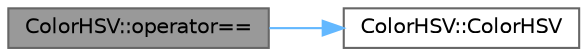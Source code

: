 digraph "ColorHSV::operator=="
{
 // LATEX_PDF_SIZE
  bgcolor="transparent";
  edge [fontname=Helvetica,fontsize=10,labelfontname=Helvetica,labelfontsize=10];
  node [fontname=Helvetica,fontsize=10,shape=box,height=0.2,width=0.4];
  rankdir="LR";
  Node1 [id="Node000001",label="ColorHSV::operator==",height=0.2,width=0.4,color="gray40", fillcolor="grey60", style="filled", fontcolor="black",tooltip=" "];
  Node1 -> Node2 [id="edge1_Node000001_Node000002",color="steelblue1",style="solid",tooltip=" "];
  Node2 [id="Node000002",label="ColorHSV::ColorHSV",height=0.2,width=0.4,color="grey40", fillcolor="white", style="filled",URL="$d7/d38/struct_color_h_s_v_a7cf7c942fb706544714de3cfe79ce4fa.html#a7cf7c942fb706544714de3cfe79ce4fa",tooltip=" "];
}
